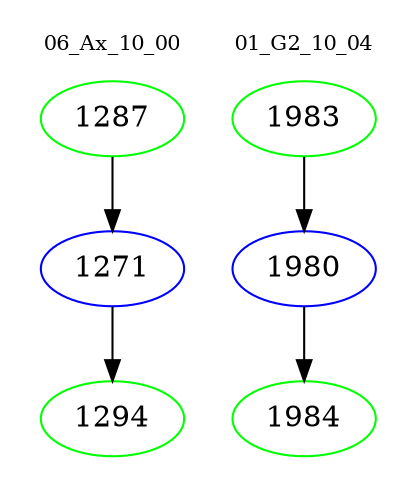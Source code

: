 digraph{
subgraph cluster_0 {
color = white
label = "06_Ax_10_00";
fontsize=10;
T0_1287 [label="1287", color="green"]
T0_1287 -> T0_1271 [color="black"]
T0_1271 [label="1271", color="blue"]
T0_1271 -> T0_1294 [color="black"]
T0_1294 [label="1294", color="green"]
}
subgraph cluster_1 {
color = white
label = "01_G2_10_04";
fontsize=10;
T1_1983 [label="1983", color="green"]
T1_1983 -> T1_1980 [color="black"]
T1_1980 [label="1980", color="blue"]
T1_1980 -> T1_1984 [color="black"]
T1_1984 [label="1984", color="green"]
}
}
